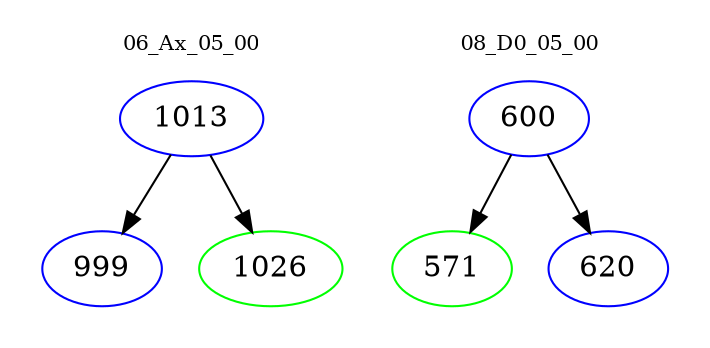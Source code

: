 digraph{
subgraph cluster_0 {
color = white
label = "06_Ax_05_00";
fontsize=10;
T0_1013 [label="1013", color="blue"]
T0_1013 -> T0_999 [color="black"]
T0_999 [label="999", color="blue"]
T0_1013 -> T0_1026 [color="black"]
T0_1026 [label="1026", color="green"]
}
subgraph cluster_1 {
color = white
label = "08_D0_05_00";
fontsize=10;
T1_600 [label="600", color="blue"]
T1_600 -> T1_571 [color="black"]
T1_571 [label="571", color="green"]
T1_600 -> T1_620 [color="black"]
T1_620 [label="620", color="blue"]
}
}
